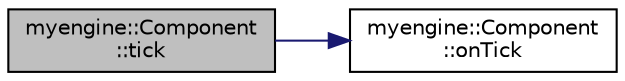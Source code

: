 digraph "myengine::Component::tick"
{
 // LATEX_PDF_SIZE
  edge [fontname="Helvetica",fontsize="10",labelfontname="Helvetica",labelfontsize="10"];
  node [fontname="Helvetica",fontsize="10",shape=record];
  rankdir="LR";
  Node1 [label="myengine::Component\l::tick",height=0.2,width=0.4,color="black", fillcolor="grey75", style="filled", fontcolor="black",tooltip=" "];
  Node1 -> Node2 [color="midnightblue",fontsize="10",style="solid",fontname="Helvetica"];
  Node2 [label="myengine::Component\l::onTick",height=0.2,width=0.4,color="black", fillcolor="white", style="filled",URL="$structmyengine_1_1_component.html#a718ea40d1168a32bde09df3ad28474d3",tooltip=" "];
}
